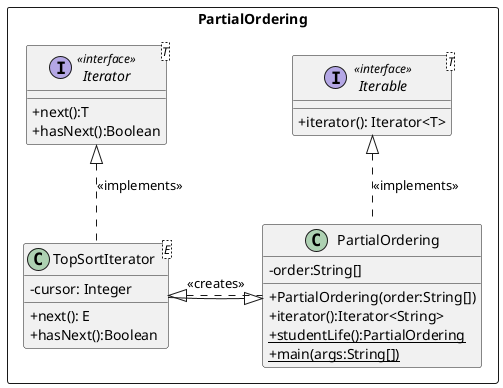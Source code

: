 @startuml
skinparam classAttributeIconSize 0
rectangle PartialOrdering {

    interface Iterable<T>
    {
        +iterator(): Iterator<T>
    }

    interface Iterator<T>
    {
        +next():T
        +hasNext():Boolean
    }

    class TopSortIterator<E>
    {
        -cursor: Integer
        +next(): E
        +hasNext():Boolean
    }

    class PartialOrdering
    {
        -order:String[]
        +PartialOrdering(order:String[])
        +iterator():Iterator<String>
        +{static} studentLife():PartialOrdering
        +{static}main(args:String[])
    }

    Iterable <<interface>>
    Iterator <<interface>>

    TopSortIterator .up.|> Iterator:<<implements>>
    PartialOrdering .up.|> Iterable:<<implements>>
    PartialOrdering .left.|> TopSortIterator:<<creates>>
    PartialOrdering <|-right- TopSortIterator
}
@enduml